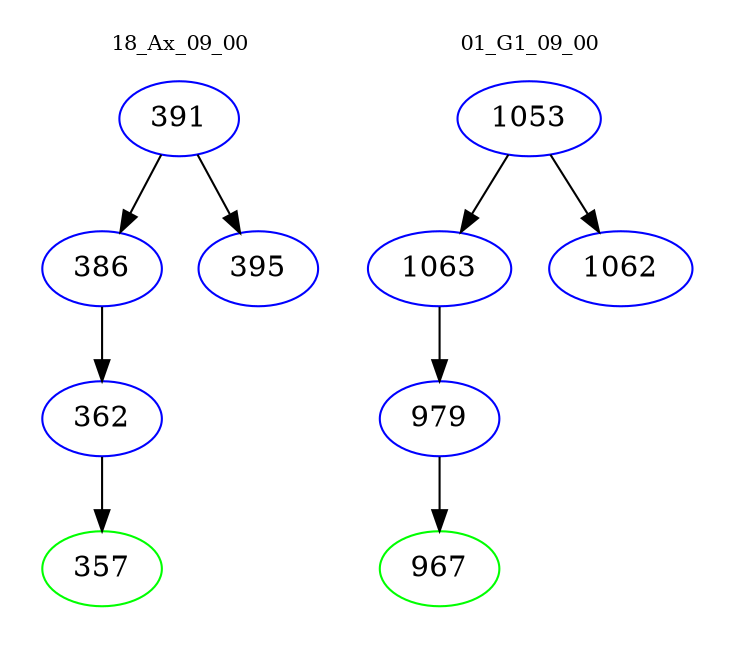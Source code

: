 digraph{
subgraph cluster_0 {
color = white
label = "18_Ax_09_00";
fontsize=10;
T0_391 [label="391", color="blue"]
T0_391 -> T0_386 [color="black"]
T0_386 [label="386", color="blue"]
T0_386 -> T0_362 [color="black"]
T0_362 [label="362", color="blue"]
T0_362 -> T0_357 [color="black"]
T0_357 [label="357", color="green"]
T0_391 -> T0_395 [color="black"]
T0_395 [label="395", color="blue"]
}
subgraph cluster_1 {
color = white
label = "01_G1_09_00";
fontsize=10;
T1_1053 [label="1053", color="blue"]
T1_1053 -> T1_1063 [color="black"]
T1_1063 [label="1063", color="blue"]
T1_1063 -> T1_979 [color="black"]
T1_979 [label="979", color="blue"]
T1_979 -> T1_967 [color="black"]
T1_967 [label="967", color="green"]
T1_1053 -> T1_1062 [color="black"]
T1_1062 [label="1062", color="blue"]
}
}
